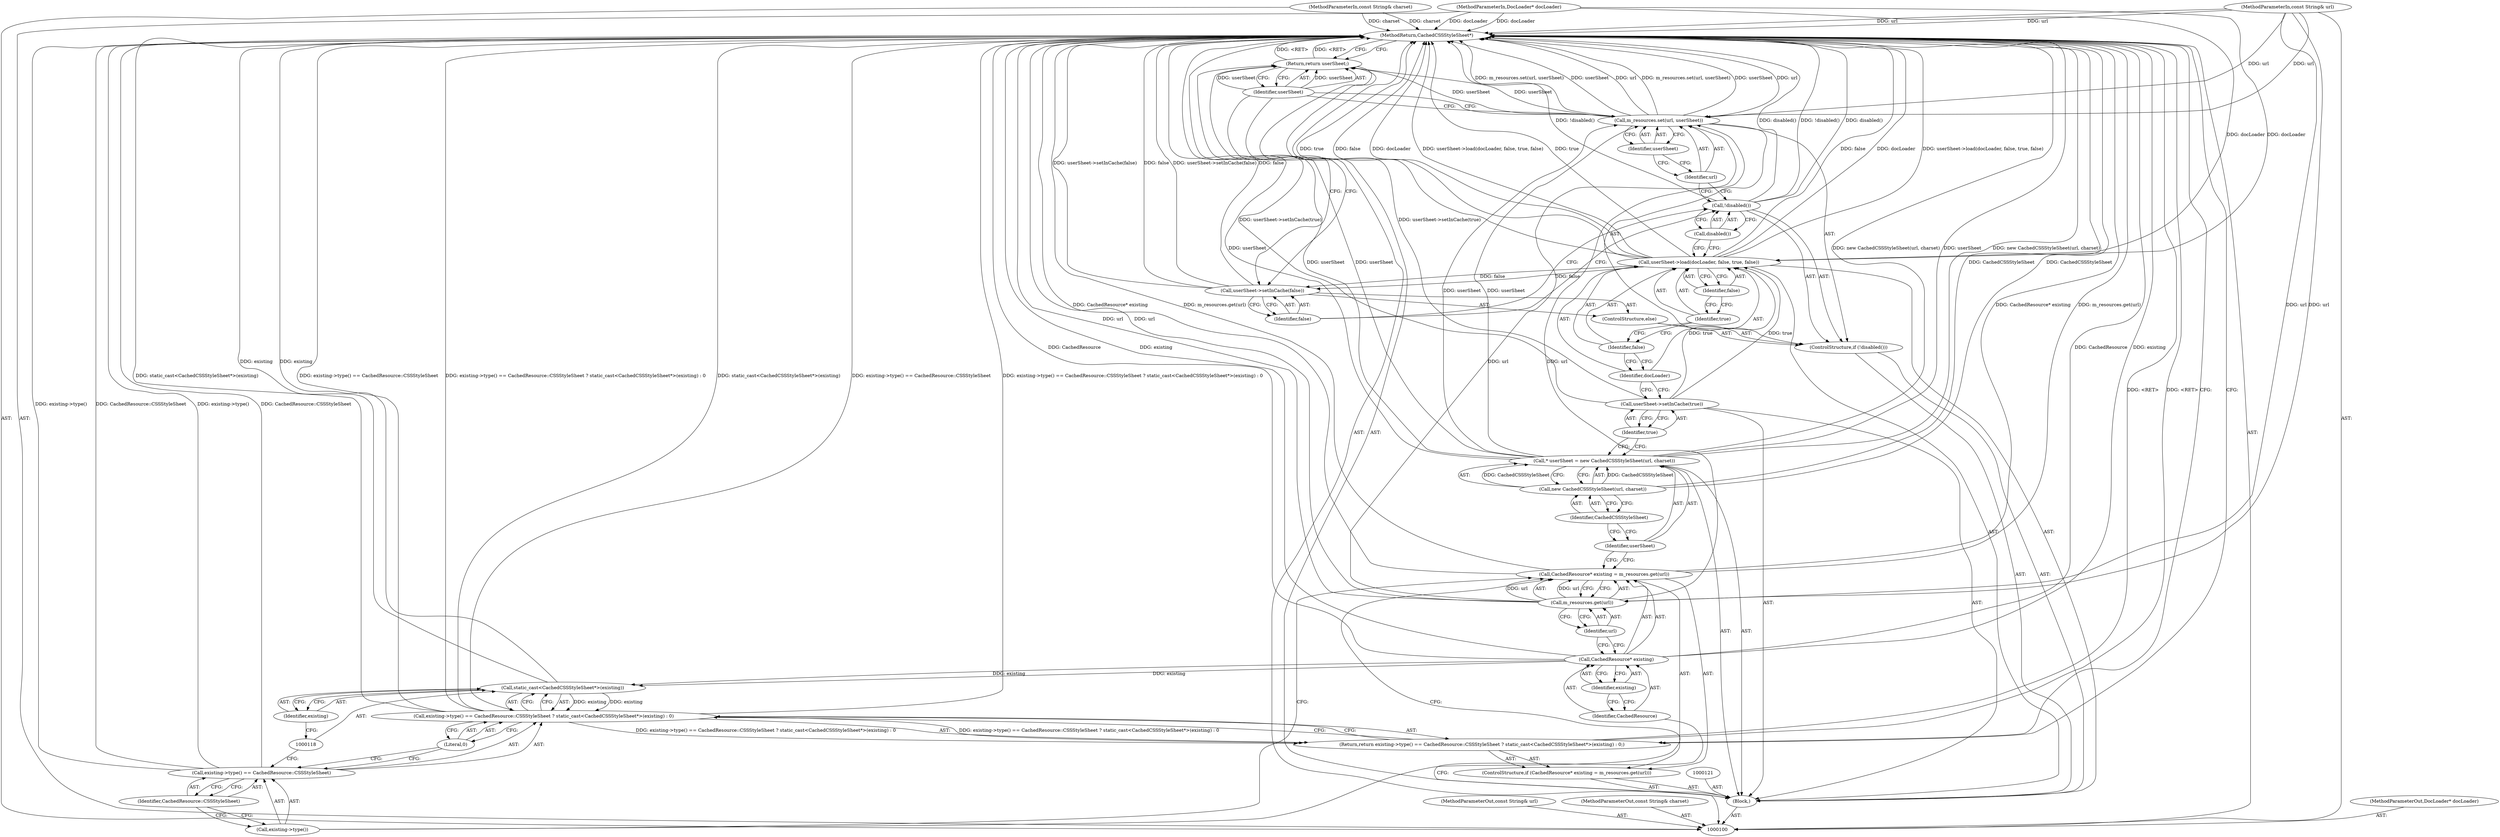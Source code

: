 digraph "0_Chrome_8d4d589fc7d0a8f2fbb7a468e00f264fe54c7981" {
"1000144" [label="(MethodReturn,CachedCSSStyleSheet*)"];
"1000101" [label="(MethodParameterIn,DocLoader* docLoader)"];
"1000213" [label="(MethodParameterOut,DocLoader* docLoader)"];
"1000102" [label="(MethodParameterIn,const String& url)"];
"1000214" [label="(MethodParameterOut,const String& url)"];
"1000103" [label="(MethodParameterIn,const String& charset)"];
"1000215" [label="(MethodParameterOut,const String& charset)"];
"1000133" [label="(ControlStructure,if (!disabled()))"];
"1000134" [label="(Call,!disabled())"];
"1000135" [label="(Call,disabled())"];
"1000137" [label="(Identifier,url)"];
"1000138" [label="(Identifier,userSheet)"];
"1000136" [label="(Call,m_resources.set(url, userSheet))"];
"1000139" [label="(ControlStructure,else)"];
"1000141" [label="(Identifier,false)"];
"1000140" [label="(Call,userSheet->setInCache(false))"];
"1000143" [label="(Identifier,userSheet)"];
"1000142" [label="(Return,return userSheet;)"];
"1000104" [label="(Block,)"];
"1000109" [label="(Identifier,existing)"];
"1000110" [label="(Call,m_resources.get(url))"];
"1000105" [label="(ControlStructure,if (CachedResource* existing = m_resources.get(url)))"];
"1000111" [label="(Identifier,url)"];
"1000106" [label="(Call,CachedResource* existing = m_resources.get(url))"];
"1000107" [label="(Call,CachedResource* existing)"];
"1000108" [label="(Identifier,CachedResource)"];
"1000119" [label="(Identifier,existing)"];
"1000120" [label="(Literal,0)"];
"1000113" [label="(Call,existing->type() == CachedResource::CSSStyleSheet ? static_cast<CachedCSSStyleSheet*>(existing) : 0)"];
"1000114" [label="(Call,existing->type() == CachedResource::CSSStyleSheet)"];
"1000115" [label="(Call,existing->type())"];
"1000116" [label="(Identifier,CachedResource::CSSStyleSheet)"];
"1000117" [label="(Call,static_cast<CachedCSSStyleSheet*>(existing))"];
"1000112" [label="(Return,return existing->type() == CachedResource::CSSStyleSheet ? static_cast<CachedCSSStyleSheet*>(existing) : 0;)"];
"1000122" [label="(Call,* userSheet = new CachedCSSStyleSheet(url, charset))"];
"1000123" [label="(Identifier,userSheet)"];
"1000124" [label="(Call,new CachedCSSStyleSheet(url, charset))"];
"1000125" [label="(Identifier,CachedCSSStyleSheet)"];
"1000127" [label="(Identifier,true)"];
"1000126" [label="(Call,userSheet->setInCache(true))"];
"1000129" [label="(Identifier,docLoader)"];
"1000130" [label="(Identifier,false)"];
"1000131" [label="(Identifier,true)"];
"1000128" [label="(Call,userSheet->load(docLoader, false, true, false))"];
"1000132" [label="(Identifier,false)"];
"1000144" -> "1000100"  [label="AST: "];
"1000144" -> "1000112"  [label="CFG: "];
"1000144" -> "1000142"  [label="CFG: "];
"1000113" -> "1000144"  [label="DDG: static_cast<CachedCSSStyleSheet*>(existing)"];
"1000113" -> "1000144"  [label="DDG: existing->type() == CachedResource::CSSStyleSheet"];
"1000113" -> "1000144"  [label="DDG: existing->type() == CachedResource::CSSStyleSheet ? static_cast<CachedCSSStyleSheet*>(existing) : 0"];
"1000124" -> "1000144"  [label="DDG: CachedCSSStyleSheet"];
"1000107" -> "1000144"  [label="DDG: CachedResource"];
"1000107" -> "1000144"  [label="DDG: existing"];
"1000106" -> "1000144"  [label="DDG: CachedResource* existing"];
"1000106" -> "1000144"  [label="DDG: m_resources.get(url)"];
"1000140" -> "1000144"  [label="DDG: userSheet->setInCache(false)"];
"1000140" -> "1000144"  [label="DDG: false"];
"1000114" -> "1000144"  [label="DDG: existing->type()"];
"1000114" -> "1000144"  [label="DDG: CachedResource::CSSStyleSheet"];
"1000102" -> "1000144"  [label="DDG: url"];
"1000117" -> "1000144"  [label="DDG: existing"];
"1000128" -> "1000144"  [label="DDG: false"];
"1000128" -> "1000144"  [label="DDG: docLoader"];
"1000128" -> "1000144"  [label="DDG: userSheet->load(docLoader, false, true, false)"];
"1000128" -> "1000144"  [label="DDG: true"];
"1000126" -> "1000144"  [label="DDG: userSheet->setInCache(true)"];
"1000122" -> "1000144"  [label="DDG: userSheet"];
"1000122" -> "1000144"  [label="DDG: new CachedCSSStyleSheet(url, charset)"];
"1000103" -> "1000144"  [label="DDG: charset"];
"1000134" -> "1000144"  [label="DDG: !disabled()"];
"1000134" -> "1000144"  [label="DDG: disabled()"];
"1000101" -> "1000144"  [label="DDG: docLoader"];
"1000136" -> "1000144"  [label="DDG: m_resources.set(url, userSheet)"];
"1000136" -> "1000144"  [label="DDG: userSheet"];
"1000136" -> "1000144"  [label="DDG: url"];
"1000110" -> "1000144"  [label="DDG: url"];
"1000142" -> "1000144"  [label="DDG: <RET>"];
"1000112" -> "1000144"  [label="DDG: <RET>"];
"1000101" -> "1000100"  [label="AST: "];
"1000101" -> "1000144"  [label="DDG: docLoader"];
"1000101" -> "1000128"  [label="DDG: docLoader"];
"1000213" -> "1000100"  [label="AST: "];
"1000102" -> "1000100"  [label="AST: "];
"1000102" -> "1000144"  [label="DDG: url"];
"1000102" -> "1000110"  [label="DDG: url"];
"1000102" -> "1000136"  [label="DDG: url"];
"1000214" -> "1000100"  [label="AST: "];
"1000103" -> "1000100"  [label="AST: "];
"1000103" -> "1000144"  [label="DDG: charset"];
"1000215" -> "1000100"  [label="AST: "];
"1000133" -> "1000104"  [label="AST: "];
"1000134" -> "1000133"  [label="AST: "];
"1000136" -> "1000133"  [label="AST: "];
"1000139" -> "1000133"  [label="AST: "];
"1000134" -> "1000133"  [label="AST: "];
"1000134" -> "1000135"  [label="CFG: "];
"1000135" -> "1000134"  [label="AST: "];
"1000137" -> "1000134"  [label="CFG: "];
"1000141" -> "1000134"  [label="CFG: "];
"1000134" -> "1000144"  [label="DDG: !disabled()"];
"1000134" -> "1000144"  [label="DDG: disabled()"];
"1000135" -> "1000134"  [label="AST: "];
"1000135" -> "1000128"  [label="CFG: "];
"1000134" -> "1000135"  [label="CFG: "];
"1000137" -> "1000136"  [label="AST: "];
"1000137" -> "1000134"  [label="CFG: "];
"1000138" -> "1000137"  [label="CFG: "];
"1000138" -> "1000136"  [label="AST: "];
"1000138" -> "1000137"  [label="CFG: "];
"1000136" -> "1000138"  [label="CFG: "];
"1000136" -> "1000133"  [label="AST: "];
"1000136" -> "1000138"  [label="CFG: "];
"1000137" -> "1000136"  [label="AST: "];
"1000138" -> "1000136"  [label="AST: "];
"1000143" -> "1000136"  [label="CFG: "];
"1000136" -> "1000144"  [label="DDG: m_resources.set(url, userSheet)"];
"1000136" -> "1000144"  [label="DDG: userSheet"];
"1000136" -> "1000144"  [label="DDG: url"];
"1000110" -> "1000136"  [label="DDG: url"];
"1000102" -> "1000136"  [label="DDG: url"];
"1000122" -> "1000136"  [label="DDG: userSheet"];
"1000136" -> "1000142"  [label="DDG: userSheet"];
"1000139" -> "1000133"  [label="AST: "];
"1000140" -> "1000139"  [label="AST: "];
"1000141" -> "1000140"  [label="AST: "];
"1000141" -> "1000134"  [label="CFG: "];
"1000140" -> "1000141"  [label="CFG: "];
"1000140" -> "1000139"  [label="AST: "];
"1000140" -> "1000141"  [label="CFG: "];
"1000141" -> "1000140"  [label="AST: "];
"1000143" -> "1000140"  [label="CFG: "];
"1000140" -> "1000144"  [label="DDG: userSheet->setInCache(false)"];
"1000140" -> "1000144"  [label="DDG: false"];
"1000128" -> "1000140"  [label="DDG: false"];
"1000143" -> "1000142"  [label="AST: "];
"1000143" -> "1000136"  [label="CFG: "];
"1000143" -> "1000140"  [label="CFG: "];
"1000142" -> "1000143"  [label="CFG: "];
"1000143" -> "1000142"  [label="DDG: userSheet"];
"1000142" -> "1000104"  [label="AST: "];
"1000142" -> "1000143"  [label="CFG: "];
"1000143" -> "1000142"  [label="AST: "];
"1000144" -> "1000142"  [label="CFG: "];
"1000142" -> "1000144"  [label="DDG: <RET>"];
"1000143" -> "1000142"  [label="DDG: userSheet"];
"1000122" -> "1000142"  [label="DDG: userSheet"];
"1000136" -> "1000142"  [label="DDG: userSheet"];
"1000104" -> "1000100"  [label="AST: "];
"1000105" -> "1000104"  [label="AST: "];
"1000121" -> "1000104"  [label="AST: "];
"1000122" -> "1000104"  [label="AST: "];
"1000126" -> "1000104"  [label="AST: "];
"1000128" -> "1000104"  [label="AST: "];
"1000133" -> "1000104"  [label="AST: "];
"1000142" -> "1000104"  [label="AST: "];
"1000109" -> "1000107"  [label="AST: "];
"1000109" -> "1000108"  [label="CFG: "];
"1000107" -> "1000109"  [label="CFG: "];
"1000110" -> "1000106"  [label="AST: "];
"1000110" -> "1000111"  [label="CFG: "];
"1000111" -> "1000110"  [label="AST: "];
"1000106" -> "1000110"  [label="CFG: "];
"1000110" -> "1000144"  [label="DDG: url"];
"1000110" -> "1000106"  [label="DDG: url"];
"1000102" -> "1000110"  [label="DDG: url"];
"1000110" -> "1000136"  [label="DDG: url"];
"1000105" -> "1000104"  [label="AST: "];
"1000106" -> "1000105"  [label="AST: "];
"1000112" -> "1000105"  [label="AST: "];
"1000111" -> "1000110"  [label="AST: "];
"1000111" -> "1000107"  [label="CFG: "];
"1000110" -> "1000111"  [label="CFG: "];
"1000106" -> "1000105"  [label="AST: "];
"1000106" -> "1000110"  [label="CFG: "];
"1000107" -> "1000106"  [label="AST: "];
"1000110" -> "1000106"  [label="AST: "];
"1000115" -> "1000106"  [label="CFG: "];
"1000123" -> "1000106"  [label="CFG: "];
"1000106" -> "1000144"  [label="DDG: CachedResource* existing"];
"1000106" -> "1000144"  [label="DDG: m_resources.get(url)"];
"1000110" -> "1000106"  [label="DDG: url"];
"1000107" -> "1000106"  [label="AST: "];
"1000107" -> "1000109"  [label="CFG: "];
"1000108" -> "1000107"  [label="AST: "];
"1000109" -> "1000107"  [label="AST: "];
"1000111" -> "1000107"  [label="CFG: "];
"1000107" -> "1000144"  [label="DDG: CachedResource"];
"1000107" -> "1000144"  [label="DDG: existing"];
"1000107" -> "1000117"  [label="DDG: existing"];
"1000108" -> "1000107"  [label="AST: "];
"1000108" -> "1000100"  [label="CFG: "];
"1000109" -> "1000108"  [label="CFG: "];
"1000119" -> "1000117"  [label="AST: "];
"1000119" -> "1000118"  [label="CFG: "];
"1000117" -> "1000119"  [label="CFG: "];
"1000120" -> "1000113"  [label="AST: "];
"1000120" -> "1000114"  [label="CFG: "];
"1000113" -> "1000120"  [label="CFG: "];
"1000113" -> "1000112"  [label="AST: "];
"1000113" -> "1000117"  [label="CFG: "];
"1000113" -> "1000120"  [label="CFG: "];
"1000114" -> "1000113"  [label="AST: "];
"1000117" -> "1000113"  [label="AST: "];
"1000120" -> "1000113"  [label="AST: "];
"1000112" -> "1000113"  [label="CFG: "];
"1000113" -> "1000144"  [label="DDG: static_cast<CachedCSSStyleSheet*>(existing)"];
"1000113" -> "1000144"  [label="DDG: existing->type() == CachedResource::CSSStyleSheet"];
"1000113" -> "1000144"  [label="DDG: existing->type() == CachedResource::CSSStyleSheet ? static_cast<CachedCSSStyleSheet*>(existing) : 0"];
"1000113" -> "1000112"  [label="DDG: existing->type() == CachedResource::CSSStyleSheet ? static_cast<CachedCSSStyleSheet*>(existing) : 0"];
"1000117" -> "1000113"  [label="DDG: existing"];
"1000114" -> "1000113"  [label="AST: "];
"1000114" -> "1000116"  [label="CFG: "];
"1000115" -> "1000114"  [label="AST: "];
"1000116" -> "1000114"  [label="AST: "];
"1000118" -> "1000114"  [label="CFG: "];
"1000120" -> "1000114"  [label="CFG: "];
"1000114" -> "1000144"  [label="DDG: existing->type()"];
"1000114" -> "1000144"  [label="DDG: CachedResource::CSSStyleSheet"];
"1000115" -> "1000114"  [label="AST: "];
"1000115" -> "1000106"  [label="CFG: "];
"1000116" -> "1000115"  [label="CFG: "];
"1000116" -> "1000114"  [label="AST: "];
"1000116" -> "1000115"  [label="CFG: "];
"1000114" -> "1000116"  [label="CFG: "];
"1000117" -> "1000113"  [label="AST: "];
"1000117" -> "1000119"  [label="CFG: "];
"1000118" -> "1000117"  [label="AST: "];
"1000119" -> "1000117"  [label="AST: "];
"1000113" -> "1000117"  [label="CFG: "];
"1000117" -> "1000144"  [label="DDG: existing"];
"1000117" -> "1000113"  [label="DDG: existing"];
"1000107" -> "1000117"  [label="DDG: existing"];
"1000112" -> "1000105"  [label="AST: "];
"1000112" -> "1000113"  [label="CFG: "];
"1000113" -> "1000112"  [label="AST: "];
"1000144" -> "1000112"  [label="CFG: "];
"1000112" -> "1000144"  [label="DDG: <RET>"];
"1000113" -> "1000112"  [label="DDG: existing->type() == CachedResource::CSSStyleSheet ? static_cast<CachedCSSStyleSheet*>(existing) : 0"];
"1000122" -> "1000104"  [label="AST: "];
"1000122" -> "1000124"  [label="CFG: "];
"1000123" -> "1000122"  [label="AST: "];
"1000124" -> "1000122"  [label="AST: "];
"1000127" -> "1000122"  [label="CFG: "];
"1000122" -> "1000144"  [label="DDG: userSheet"];
"1000122" -> "1000144"  [label="DDG: new CachedCSSStyleSheet(url, charset)"];
"1000124" -> "1000122"  [label="DDG: CachedCSSStyleSheet"];
"1000122" -> "1000136"  [label="DDG: userSheet"];
"1000122" -> "1000142"  [label="DDG: userSheet"];
"1000123" -> "1000122"  [label="AST: "];
"1000123" -> "1000106"  [label="CFG: "];
"1000125" -> "1000123"  [label="CFG: "];
"1000124" -> "1000122"  [label="AST: "];
"1000124" -> "1000125"  [label="CFG: "];
"1000125" -> "1000124"  [label="AST: "];
"1000122" -> "1000124"  [label="CFG: "];
"1000124" -> "1000144"  [label="DDG: CachedCSSStyleSheet"];
"1000124" -> "1000122"  [label="DDG: CachedCSSStyleSheet"];
"1000125" -> "1000124"  [label="AST: "];
"1000125" -> "1000123"  [label="CFG: "];
"1000124" -> "1000125"  [label="CFG: "];
"1000127" -> "1000126"  [label="AST: "];
"1000127" -> "1000122"  [label="CFG: "];
"1000126" -> "1000127"  [label="CFG: "];
"1000126" -> "1000104"  [label="AST: "];
"1000126" -> "1000127"  [label="CFG: "];
"1000127" -> "1000126"  [label="AST: "];
"1000129" -> "1000126"  [label="CFG: "];
"1000126" -> "1000144"  [label="DDG: userSheet->setInCache(true)"];
"1000126" -> "1000128"  [label="DDG: true"];
"1000129" -> "1000128"  [label="AST: "];
"1000129" -> "1000126"  [label="CFG: "];
"1000130" -> "1000129"  [label="CFG: "];
"1000130" -> "1000128"  [label="AST: "];
"1000130" -> "1000129"  [label="CFG: "];
"1000131" -> "1000130"  [label="CFG: "];
"1000131" -> "1000128"  [label="AST: "];
"1000131" -> "1000130"  [label="CFG: "];
"1000132" -> "1000131"  [label="CFG: "];
"1000128" -> "1000104"  [label="AST: "];
"1000128" -> "1000132"  [label="CFG: "];
"1000129" -> "1000128"  [label="AST: "];
"1000130" -> "1000128"  [label="AST: "];
"1000131" -> "1000128"  [label="AST: "];
"1000132" -> "1000128"  [label="AST: "];
"1000135" -> "1000128"  [label="CFG: "];
"1000128" -> "1000144"  [label="DDG: false"];
"1000128" -> "1000144"  [label="DDG: docLoader"];
"1000128" -> "1000144"  [label="DDG: userSheet->load(docLoader, false, true, false)"];
"1000128" -> "1000144"  [label="DDG: true"];
"1000101" -> "1000128"  [label="DDG: docLoader"];
"1000126" -> "1000128"  [label="DDG: true"];
"1000128" -> "1000140"  [label="DDG: false"];
"1000132" -> "1000128"  [label="AST: "];
"1000132" -> "1000131"  [label="CFG: "];
"1000128" -> "1000132"  [label="CFG: "];
}
